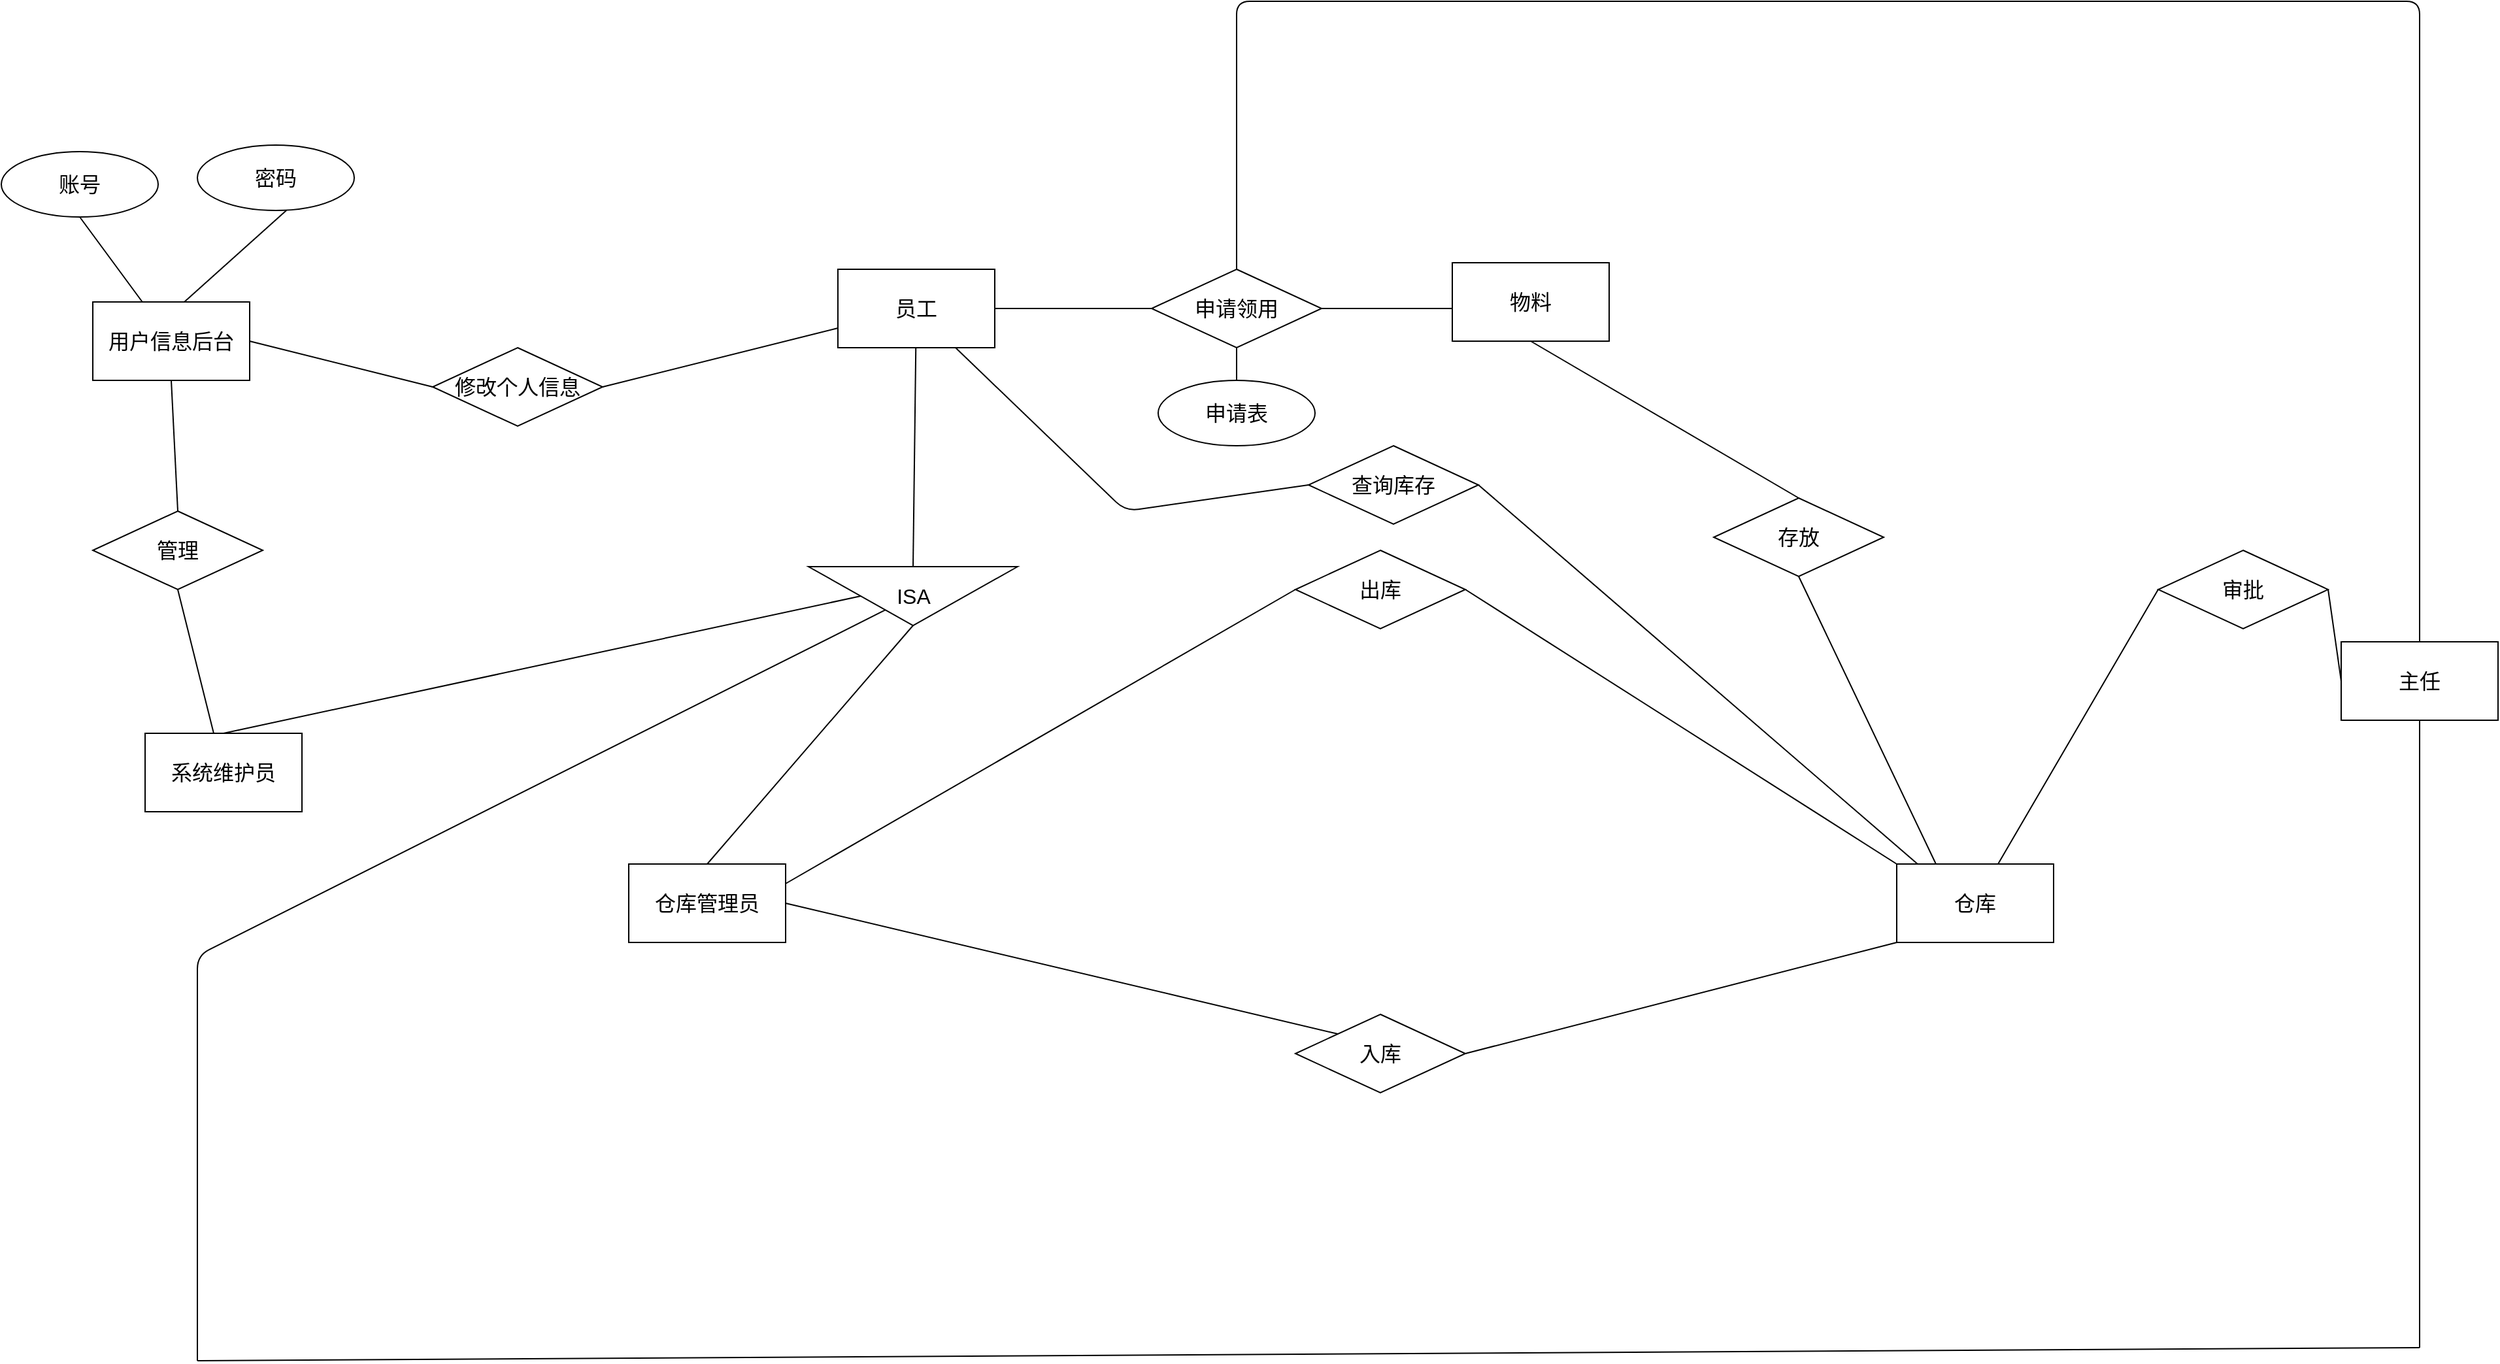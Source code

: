 <mxfile version="14.4.8" type="github">
  <diagram id="GLQvKcuqE60-girFdkLH" name="Page-1">
    <mxGraphModel dx="4975" dy="885" grid="1" gridSize="10" guides="1" tooltips="1" connect="1" arrows="1" fold="1" page="1" pageScale="1" pageWidth="3300" pageHeight="4681" math="0" shadow="0">
      <root>
        <mxCell id="0" />
        <mxCell id="1" parent="0" />
        <mxCell id="feDRFu9cgSjA2nXWNxax-1" value="物料" style="rounded=0;whiteSpace=wrap;html=1;fontSize=16;fontStyle=0" vertex="1" parent="1">
          <mxGeometry x="-20" y="310" width="120" height="60" as="geometry" />
        </mxCell>
        <mxCell id="feDRFu9cgSjA2nXWNxax-12" value="员工" style="rounded=0;whiteSpace=wrap;html=1;fontSize=16;fontStyle=0" vertex="1" parent="1">
          <mxGeometry x="-490" y="315" width="120" height="60" as="geometry" />
        </mxCell>
        <mxCell id="feDRFu9cgSjA2nXWNxax-13" value="申请领用" style="rhombus;whiteSpace=wrap;html=1;fontSize=16;fontStyle=0" vertex="1" parent="1">
          <mxGeometry x="-250" y="315" width="130" height="60" as="geometry" />
        </mxCell>
        <mxCell id="feDRFu9cgSjA2nXWNxax-14" value="" style="endArrow=none;html=1;entryX=0;entryY=0.5;entryDx=0;entryDy=0;fontSize=16;fontStyle=0" edge="1" target="feDRFu9cgSjA2nXWNxax-13" parent="1">
          <mxGeometry width="50" height="50" relative="1" as="geometry">
            <mxPoint x="-370" y="345" as="sourcePoint" />
            <mxPoint x="-310" y="375" as="targetPoint" />
          </mxGeometry>
        </mxCell>
        <mxCell id="feDRFu9cgSjA2nXWNxax-24" value="" style="endArrow=none;html=1;exitX=1;exitY=0.5;exitDx=0;exitDy=0;fontSize=16;fontStyle=0" edge="1" source="feDRFu9cgSjA2nXWNxax-13" parent="1">
          <mxGeometry width="50" height="50" relative="1" as="geometry">
            <mxPoint x="-140" y="345" as="sourcePoint" />
            <mxPoint x="-20" y="345" as="targetPoint" />
          </mxGeometry>
        </mxCell>
        <mxCell id="feDRFu9cgSjA2nXWNxax-25" value="仓库" style="rounded=0;whiteSpace=wrap;html=1;fontSize=16;fontStyle=0" vertex="1" parent="1">
          <mxGeometry x="320" y="770" width="120" height="60" as="geometry" />
        </mxCell>
        <mxCell id="feDRFu9cgSjA2nXWNxax-26" value="入库" style="rhombus;whiteSpace=wrap;html=1;fontSize=16;fontStyle=0" vertex="1" parent="1">
          <mxGeometry x="-140" y="885" width="130" height="60" as="geometry" />
        </mxCell>
        <mxCell id="feDRFu9cgSjA2nXWNxax-27" value="出库" style="rhombus;whiteSpace=wrap;html=1;fontSize=16;fontStyle=0" vertex="1" parent="1">
          <mxGeometry x="-140" y="530" width="130" height="60" as="geometry" />
        </mxCell>
        <mxCell id="feDRFu9cgSjA2nXWNxax-40" value="" style="endArrow=none;html=1;entryX=0;entryY=1;entryDx=0;entryDy=0;exitX=1;exitY=0.5;exitDx=0;exitDy=0;fontSize=16;fontStyle=0" edge="1" source="feDRFu9cgSjA2nXWNxax-26" target="feDRFu9cgSjA2nXWNxax-25" parent="1">
          <mxGeometry width="50" height="50" relative="1" as="geometry">
            <mxPoint x="250" y="910" as="sourcePoint" />
            <mxPoint x="300" y="860" as="targetPoint" />
          </mxGeometry>
        </mxCell>
        <mxCell id="feDRFu9cgSjA2nXWNxax-41" value="" style="endArrow=none;html=1;entryX=0;entryY=0;entryDx=0;entryDy=0;exitX=1;exitY=0.5;exitDx=0;exitDy=0;fontSize=16;fontStyle=0" edge="1" source="feDRFu9cgSjA2nXWNxax-27" target="feDRFu9cgSjA2nXWNxax-25" parent="1">
          <mxGeometry width="50" height="50" relative="1" as="geometry">
            <mxPoint x="240" y="820" as="sourcePoint" />
            <mxPoint x="290" y="770" as="targetPoint" />
          </mxGeometry>
        </mxCell>
        <mxCell id="feDRFu9cgSjA2nXWNxax-58" value="仓库管理员" style="rounded=0;whiteSpace=wrap;html=1;fontSize=16;fontStyle=0" vertex="1" parent="1">
          <mxGeometry x="-650" y="770" width="120" height="60" as="geometry" />
        </mxCell>
        <mxCell id="feDRFu9cgSjA2nXWNxax-59" value="" style="endArrow=none;html=1;entryX=0;entryY=0;entryDx=0;entryDy=0;exitX=1;exitY=0.5;exitDx=0;exitDy=0;fontSize=16;fontStyle=0" edge="1" source="feDRFu9cgSjA2nXWNxax-58" target="feDRFu9cgSjA2nXWNxax-26" parent="1">
          <mxGeometry width="50" height="50" relative="1" as="geometry">
            <mxPoint x="-450" y="930" as="sourcePoint" />
            <mxPoint x="-400" y="880" as="targetPoint" />
          </mxGeometry>
        </mxCell>
        <mxCell id="feDRFu9cgSjA2nXWNxax-60" value="" style="endArrow=none;html=1;entryX=0;entryY=0.5;entryDx=0;entryDy=0;exitX=1;exitY=0.25;exitDx=0;exitDy=0;fontSize=16;fontStyle=0" edge="1" source="feDRFu9cgSjA2nXWNxax-58" target="feDRFu9cgSjA2nXWNxax-27" parent="1">
          <mxGeometry width="50" height="50" relative="1" as="geometry">
            <mxPoint x="-370" y="770" as="sourcePoint" />
            <mxPoint x="-320" y="720" as="targetPoint" />
          </mxGeometry>
        </mxCell>
        <mxCell id="feDRFu9cgSjA2nXWNxax-61" value="申请表" style="ellipse;whiteSpace=wrap;html=1;fontSize=16;fontStyle=0" vertex="1" parent="1">
          <mxGeometry x="-245" y="400" width="120" height="50" as="geometry" />
        </mxCell>
        <mxCell id="feDRFu9cgSjA2nXWNxax-62" value="" style="endArrow=none;html=1;entryX=0.5;entryY=1;entryDx=0;entryDy=0;exitX=0.5;exitY=0;exitDx=0;exitDy=0;fontSize=16;fontStyle=0" edge="1" source="feDRFu9cgSjA2nXWNxax-61" target="feDRFu9cgSjA2nXWNxax-13" parent="1">
          <mxGeometry width="50" height="50" relative="1" as="geometry">
            <mxPoint x="-550" y="520" as="sourcePoint" />
            <mxPoint x="-500" y="470" as="targetPoint" />
          </mxGeometry>
        </mxCell>
        <mxCell id="feDRFu9cgSjA2nXWNxax-75" value="主任" style="rounded=0;whiteSpace=wrap;html=1;fontSize=16;fontStyle=0" vertex="1" parent="1">
          <mxGeometry x="660" y="600" width="120" height="60" as="geometry" />
        </mxCell>
        <mxCell id="feDRFu9cgSjA2nXWNxax-76" value="存放" style="rhombus;whiteSpace=wrap;html=1;fontSize=16;fontStyle=0" vertex="1" parent="1">
          <mxGeometry x="180" y="490" width="130" height="60" as="geometry" />
        </mxCell>
        <mxCell id="feDRFu9cgSjA2nXWNxax-77" value="" style="endArrow=none;html=1;entryX=0.5;entryY=1;entryDx=0;entryDy=0;exitX=0.5;exitY=0;exitDx=0;exitDy=0;fontSize=16;fontStyle=0" edge="1" source="feDRFu9cgSjA2nXWNxax-76" target="feDRFu9cgSjA2nXWNxax-1" parent="1">
          <mxGeometry width="50" height="50" relative="1" as="geometry">
            <mxPoint x="60" y="490" as="sourcePoint" />
            <mxPoint x="110" y="440" as="targetPoint" />
          </mxGeometry>
        </mxCell>
        <mxCell id="feDRFu9cgSjA2nXWNxax-78" value="" style="endArrow=none;html=1;entryX=0.5;entryY=1;entryDx=0;entryDy=0;exitX=0.25;exitY=0;exitDx=0;exitDy=0;fontSize=16;fontStyle=0" edge="1" source="feDRFu9cgSjA2nXWNxax-25" target="feDRFu9cgSjA2nXWNxax-76" parent="1">
          <mxGeometry width="50" height="50" relative="1" as="geometry">
            <mxPoint x="280" y="660" as="sourcePoint" />
            <mxPoint x="330" y="610" as="targetPoint" />
          </mxGeometry>
        </mxCell>
        <mxCell id="feDRFu9cgSjA2nXWNxax-79" value="系统维护员" style="rounded=0;whiteSpace=wrap;html=1;fontSize=16;fontStyle=0" vertex="1" parent="1">
          <mxGeometry x="-1020" y="670" width="120" height="60" as="geometry" />
        </mxCell>
        <mxCell id="feDRFu9cgSjA2nXWNxax-80" value="ISA" style="triangle;whiteSpace=wrap;html=1;rotation=90;horizontal=0;fontSize=16;fontStyle=0" vertex="1" parent="1">
          <mxGeometry x="-455" y="485" width="45" height="160" as="geometry" />
        </mxCell>
        <mxCell id="feDRFu9cgSjA2nXWNxax-81" value="" style="endArrow=none;html=1;entryX=0.5;entryY=1;entryDx=0;entryDy=0;exitX=0.5;exitY=0;exitDx=0;exitDy=0;fontSize=16;fontStyle=0" edge="1" source="feDRFu9cgSjA2nXWNxax-79" target="feDRFu9cgSjA2nXWNxax-80" parent="1">
          <mxGeometry width="50" height="50" relative="1" as="geometry">
            <mxPoint x="-780" y="760" as="sourcePoint" />
            <mxPoint x="-730" y="710" as="targetPoint" />
          </mxGeometry>
        </mxCell>
        <mxCell id="feDRFu9cgSjA2nXWNxax-82" value="" style="endArrow=none;html=1;entryX=1;entryY=0.5;entryDx=0;entryDy=0;exitX=0.5;exitY=0;exitDx=0;exitDy=0;fontSize=16;fontStyle=0" edge="1" source="feDRFu9cgSjA2nXWNxax-58" target="feDRFu9cgSjA2nXWNxax-80" parent="1">
          <mxGeometry width="50" height="50" relative="1" as="geometry">
            <mxPoint x="-540" y="710" as="sourcePoint" />
            <mxPoint x="-490" y="660" as="targetPoint" />
          </mxGeometry>
        </mxCell>
        <mxCell id="feDRFu9cgSjA2nXWNxax-83" value="" style="endArrow=none;html=1;exitX=0;exitY=0.5;exitDx=0;exitDy=0;fontSize=16;fontStyle=0" edge="1" source="feDRFu9cgSjA2nXWNxax-80" target="feDRFu9cgSjA2nXWNxax-12" parent="1">
          <mxGeometry width="50" height="50" relative="1" as="geometry">
            <mxPoint x="-430" y="510" as="sourcePoint" />
            <mxPoint x="-380" y="460" as="targetPoint" />
          </mxGeometry>
        </mxCell>
        <mxCell id="feDRFu9cgSjA2nXWNxax-84" value="" style="endArrow=none;html=1;fontSize=16;fontStyle=0" edge="1" target="feDRFu9cgSjA2nXWNxax-80" parent="1">
          <mxGeometry width="50" height="50" relative="1" as="geometry">
            <mxPoint x="-980" y="1150" as="sourcePoint" />
            <mxPoint x="-502" y="550" as="targetPoint" />
            <Array as="points">
              <mxPoint x="-980" y="840" />
            </Array>
          </mxGeometry>
        </mxCell>
        <mxCell id="feDRFu9cgSjA2nXWNxax-85" value="" style="endArrow=none;html=1;fontSize=16;fontStyle=0" edge="1" parent="1">
          <mxGeometry width="50" height="50" relative="1" as="geometry">
            <mxPoint x="-980" y="1150" as="sourcePoint" />
            <mxPoint x="720" y="1140" as="targetPoint" />
          </mxGeometry>
        </mxCell>
        <mxCell id="feDRFu9cgSjA2nXWNxax-86" value="" style="endArrow=none;html=1;fontSize=16;fontStyle=0" edge="1" target="feDRFu9cgSjA2nXWNxax-75" parent="1">
          <mxGeometry width="50" height="50" relative="1" as="geometry">
            <mxPoint x="720" y="1140" as="sourcePoint" />
            <mxPoint x="820" y="1100" as="targetPoint" />
          </mxGeometry>
        </mxCell>
        <mxCell id="feDRFu9cgSjA2nXWNxax-87" value="查询库存" style="rhombus;whiteSpace=wrap;html=1;fontSize=16;fontStyle=0" vertex="1" parent="1">
          <mxGeometry x="-130" y="450" width="130" height="60" as="geometry" />
        </mxCell>
        <mxCell id="feDRFu9cgSjA2nXWNxax-88" value="" style="endArrow=none;html=1;entryX=0;entryY=0.5;entryDx=0;entryDy=0;exitX=0.75;exitY=1;exitDx=0;exitDy=0;fontSize=16;fontStyle=0" edge="1" source="feDRFu9cgSjA2nXWNxax-12" target="feDRFu9cgSjA2nXWNxax-87" parent="1">
          <mxGeometry width="50" height="50" relative="1" as="geometry">
            <mxPoint x="-280" y="550" as="sourcePoint" />
            <mxPoint x="-230" y="500" as="targetPoint" />
            <Array as="points">
              <mxPoint x="-270" y="500" />
            </Array>
          </mxGeometry>
        </mxCell>
        <mxCell id="feDRFu9cgSjA2nXWNxax-89" value="" style="endArrow=none;html=1;entryX=0.133;entryY=0;entryDx=0;entryDy=0;entryPerimeter=0;exitX=1;exitY=0.5;exitDx=0;exitDy=0;fontSize=16;fontStyle=0" edge="1" source="feDRFu9cgSjA2nXWNxax-87" target="feDRFu9cgSjA2nXWNxax-25" parent="1">
          <mxGeometry width="50" height="50" relative="1" as="geometry">
            <mxPoint x="50" y="560" as="sourcePoint" />
            <mxPoint x="100" y="510" as="targetPoint" />
          </mxGeometry>
        </mxCell>
        <mxCell id="feDRFu9cgSjA2nXWNxax-90" value="账号" style="ellipse;whiteSpace=wrap;html=1;fontSize=16;fontStyle=0" vertex="1" parent="1">
          <mxGeometry x="-1130" y="225" width="120" height="50" as="geometry" />
        </mxCell>
        <mxCell id="feDRFu9cgSjA2nXWNxax-91" value="密码" style="ellipse;whiteSpace=wrap;html=1;fontSize=16;fontStyle=0" vertex="1" parent="1">
          <mxGeometry x="-980" y="220" width="120" height="50" as="geometry" />
        </mxCell>
        <mxCell id="feDRFu9cgSjA2nXWNxax-92" value="用户信息后台" style="rounded=0;whiteSpace=wrap;html=1;fontSize=16;fontStyle=0" vertex="1" parent="1">
          <mxGeometry x="-1060" y="340" width="120" height="60" as="geometry" />
        </mxCell>
        <mxCell id="feDRFu9cgSjA2nXWNxax-93" value="" style="endArrow=none;html=1;entryX=0.5;entryY=1;entryDx=0;entryDy=0;fontSize=16;fontStyle=0" edge="1" source="feDRFu9cgSjA2nXWNxax-92" target="feDRFu9cgSjA2nXWNxax-90" parent="1">
          <mxGeometry width="50" height="50" relative="1" as="geometry">
            <mxPoint x="-1090" y="350" as="sourcePoint" />
            <mxPoint x="-1040" y="300" as="targetPoint" />
          </mxGeometry>
        </mxCell>
        <mxCell id="feDRFu9cgSjA2nXWNxax-94" value="" style="endArrow=none;html=1;entryX=0.567;entryY=1;entryDx=0;entryDy=0;entryPerimeter=0;fontSize=16;fontStyle=0" edge="1" target="feDRFu9cgSjA2nXWNxax-91" parent="1">
          <mxGeometry width="50" height="50" relative="1" as="geometry">
            <mxPoint x="-990" y="340" as="sourcePoint" />
            <mxPoint x="-840" y="310" as="targetPoint" />
          </mxGeometry>
        </mxCell>
        <mxCell id="feDRFu9cgSjA2nXWNxax-95" value="管理" style="rhombus;whiteSpace=wrap;html=1;fontSize=16;fontStyle=0" vertex="1" parent="1">
          <mxGeometry x="-1060" y="500" width="130" height="60" as="geometry" />
        </mxCell>
        <mxCell id="feDRFu9cgSjA2nXWNxax-96" value="修改个人信息" style="rhombus;whiteSpace=wrap;html=1;fontSize=16;fontStyle=0" vertex="1" parent="1">
          <mxGeometry x="-800" y="375" width="130" height="60" as="geometry" />
        </mxCell>
        <mxCell id="feDRFu9cgSjA2nXWNxax-97" value="" style="endArrow=none;html=1;entryX=0.5;entryY=1;entryDx=0;entryDy=0;fontSize=16;fontStyle=0" edge="1" source="feDRFu9cgSjA2nXWNxax-79" target="feDRFu9cgSjA2nXWNxax-95" parent="1">
          <mxGeometry width="50" height="50" relative="1" as="geometry">
            <mxPoint x="-1000" y="660" as="sourcePoint" />
            <mxPoint x="-950" y="610" as="targetPoint" />
          </mxGeometry>
        </mxCell>
        <mxCell id="feDRFu9cgSjA2nXWNxax-98" value="" style="endArrow=none;html=1;entryX=0.5;entryY=1;entryDx=0;entryDy=0;exitX=0.5;exitY=0;exitDx=0;exitDy=0;fontSize=16;fontStyle=0" edge="1" source="feDRFu9cgSjA2nXWNxax-95" target="feDRFu9cgSjA2nXWNxax-92" parent="1">
          <mxGeometry width="50" height="50" relative="1" as="geometry">
            <mxPoint x="-1030" y="520" as="sourcePoint" />
            <mxPoint x="-980" y="470" as="targetPoint" />
          </mxGeometry>
        </mxCell>
        <mxCell id="feDRFu9cgSjA2nXWNxax-99" value="" style="endArrow=none;html=1;entryX=0;entryY=0.5;entryDx=0;entryDy=0;exitX=1;exitY=0.5;exitDx=0;exitDy=0;fontSize=16;fontStyle=0" edge="1" source="feDRFu9cgSjA2nXWNxax-92" target="feDRFu9cgSjA2nXWNxax-96" parent="1">
          <mxGeometry width="50" height="50" relative="1" as="geometry">
            <mxPoint x="-900" y="470" as="sourcePoint" />
            <mxPoint x="-850" y="420" as="targetPoint" />
          </mxGeometry>
        </mxCell>
        <mxCell id="feDRFu9cgSjA2nXWNxax-100" value="" style="endArrow=none;html=1;entryX=0;entryY=0.75;entryDx=0;entryDy=0;exitX=1;exitY=0.5;exitDx=0;exitDy=0;fontSize=16;fontStyle=0" edge="1" source="feDRFu9cgSjA2nXWNxax-96" target="feDRFu9cgSjA2nXWNxax-12" parent="1">
          <mxGeometry width="50" height="50" relative="1" as="geometry">
            <mxPoint x="-660" y="410" as="sourcePoint" />
            <mxPoint x="-610" y="360" as="targetPoint" />
          </mxGeometry>
        </mxCell>
        <mxCell id="feDRFu9cgSjA2nXWNxax-101" value="" style="endArrow=none;html=1;exitX=0.5;exitY=0;exitDx=0;exitDy=0;entryX=0.5;entryY=0;entryDx=0;entryDy=0;fontSize=16;fontStyle=0" edge="1" source="feDRFu9cgSjA2nXWNxax-13" target="feDRFu9cgSjA2nXWNxax-75" parent="1">
          <mxGeometry width="50" height="50" relative="1" as="geometry">
            <mxPoint x="-200" y="220" as="sourcePoint" />
            <mxPoint x="670" y="190" as="targetPoint" />
            <Array as="points">
              <mxPoint x="-185" y="110" />
              <mxPoint x="720" y="110" />
            </Array>
          </mxGeometry>
        </mxCell>
        <mxCell id="feDRFu9cgSjA2nXWNxax-102" value="审批" style="rhombus;whiteSpace=wrap;html=1;fontSize=16;fontStyle=0" vertex="1" parent="1">
          <mxGeometry x="520" y="530" width="130" height="60" as="geometry" />
        </mxCell>
        <mxCell id="feDRFu9cgSjA2nXWNxax-103" value="" style="endArrow=none;html=1;entryX=0;entryY=0.5;entryDx=0;entryDy=0;exitX=1;exitY=0.5;exitDx=0;exitDy=0;fontSize=16;fontStyle=0" edge="1" source="feDRFu9cgSjA2nXWNxax-102" target="feDRFu9cgSjA2nXWNxax-75" parent="1">
          <mxGeometry width="50" height="50" relative="1" as="geometry">
            <mxPoint x="580" y="540" as="sourcePoint" />
            <mxPoint x="630" y="490" as="targetPoint" />
          </mxGeometry>
        </mxCell>
        <mxCell id="feDRFu9cgSjA2nXWNxax-104" value="" style="endArrow=none;html=1;entryX=0;entryY=0.5;entryDx=0;entryDy=0;fontSize=16;fontStyle=0" edge="1" source="feDRFu9cgSjA2nXWNxax-25" target="feDRFu9cgSjA2nXWNxax-102" parent="1">
          <mxGeometry width="50" height="50" relative="1" as="geometry">
            <mxPoint x="340" y="580" as="sourcePoint" />
            <mxPoint x="390" y="530" as="targetPoint" />
          </mxGeometry>
        </mxCell>
      </root>
    </mxGraphModel>
  </diagram>
</mxfile>
